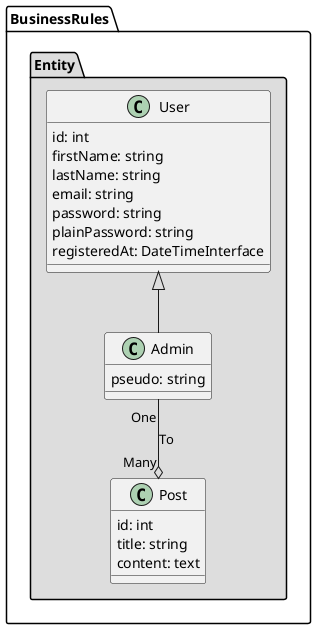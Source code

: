 @startuml

package "BusinessRules" #fff {

    package "Entity" #ddd {

        class User {
            {field} id: int
            {field} firstName: string
            {field} lastName: string
            {field} email: string
            {field} password: string
            {field} plainPassword: string
            {field} registeredAt: DateTimeInterface
        }

        class Admin {
            {field} pseudo: string
        }

        class Post {
            {field} id: int
            {field} title: string
            {field} content: text
        }

        User <|-- Admin

        Admin "One" --o "Many" Post : To
    }
}

@enduml